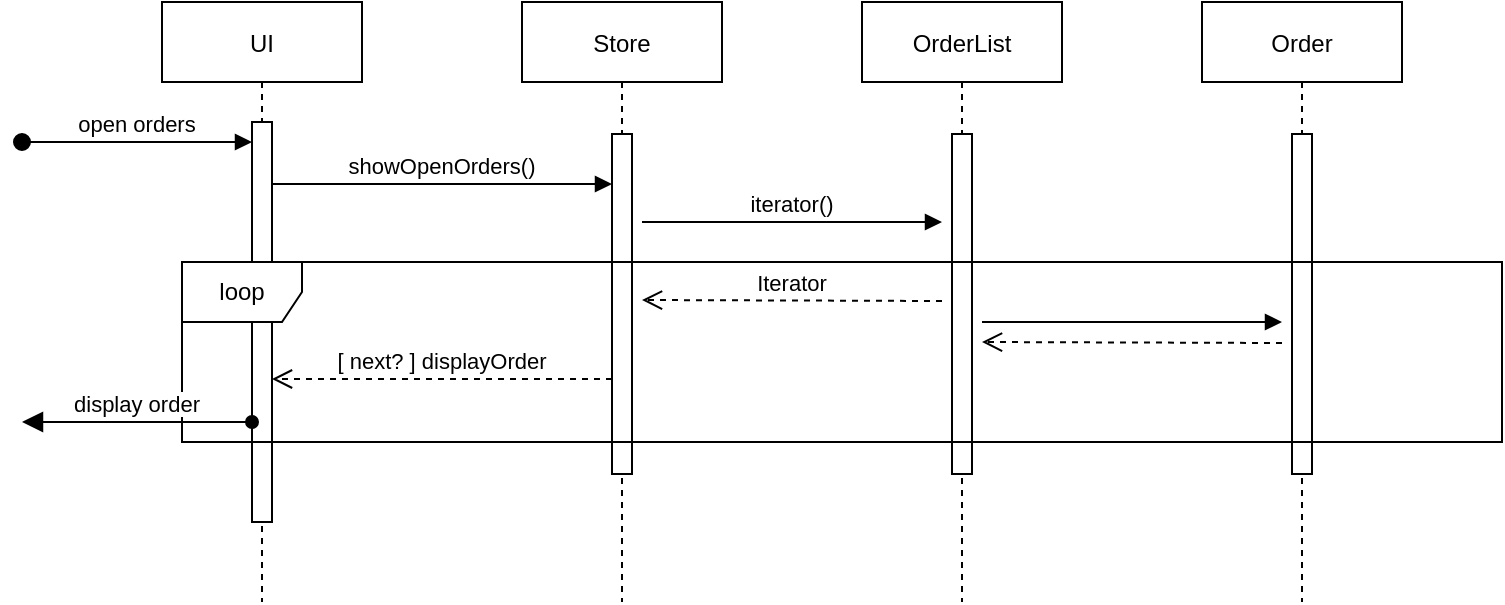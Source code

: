 <mxfile version="14.4.3" type="device"><diagram id="kgpKYQtTHZ0yAKxKKP6v" name="Page-1"><mxGraphModel dx="1247" dy="851" grid="1" gridSize="10" guides="1" tooltips="1" connect="1" arrows="1" fold="1" page="1" pageScale="1" pageWidth="850" pageHeight="1100" math="0" shadow="0"><root><mxCell id="0"/><mxCell id="1" parent="0"/><mxCell id="3nuBFxr9cyL0pnOWT2aG-1" value="UI" style="shape=umlLifeline;perimeter=lifelinePerimeter;container=1;collapsible=0;recursiveResize=0;rounded=0;shadow=0;strokeWidth=1;" parent="1" vertex="1"><mxGeometry x="120" y="80" width="100" height="300" as="geometry"/></mxCell><mxCell id="3nuBFxr9cyL0pnOWT2aG-2" value="" style="points=[];perimeter=orthogonalPerimeter;rounded=0;shadow=0;strokeWidth=1;" parent="3nuBFxr9cyL0pnOWT2aG-1" vertex="1"><mxGeometry x="45" y="60" width="10" height="200" as="geometry"/></mxCell><mxCell id="3nuBFxr9cyL0pnOWT2aG-3" value="open orders" style="verticalAlign=bottom;startArrow=oval;endArrow=block;startSize=8;shadow=0;strokeWidth=1;" parent="3nuBFxr9cyL0pnOWT2aG-1" target="3nuBFxr9cyL0pnOWT2aG-2" edge="1"><mxGeometry relative="1" as="geometry"><mxPoint x="-70" y="70" as="sourcePoint"/></mxGeometry></mxCell><mxCell id="3nuBFxr9cyL0pnOWT2aG-5" value="Store" style="shape=umlLifeline;perimeter=lifelinePerimeter;container=1;collapsible=0;recursiveResize=0;rounded=0;shadow=0;strokeWidth=1;" parent="1" vertex="1"><mxGeometry x="300" y="80" width="100" height="300" as="geometry"/></mxCell><mxCell id="3nuBFxr9cyL0pnOWT2aG-6" value="" style="points=[];perimeter=orthogonalPerimeter;rounded=0;shadow=0;strokeWidth=1;" parent="3nuBFxr9cyL0pnOWT2aG-5" vertex="1"><mxGeometry x="45" y="66" width="10" height="170" as="geometry"/></mxCell><mxCell id="3nuBFxr9cyL0pnOWT2aG-7" value="[ next? ] displayOrder" style="verticalAlign=bottom;endArrow=open;dashed=1;endSize=8;exitX=0;exitY=0.95;shadow=0;strokeWidth=1;" parent="1" edge="1"><mxGeometry relative="1" as="geometry"><mxPoint x="175" y="268.5" as="targetPoint"/><mxPoint x="345" y="268.5" as="sourcePoint"/></mxGeometry></mxCell><mxCell id="3nuBFxr9cyL0pnOWT2aG-8" value="showOpenOrders()" style="verticalAlign=bottom;endArrow=block;entryX=0;entryY=0;shadow=0;strokeWidth=1;" parent="1" edge="1"><mxGeometry relative="1" as="geometry"><mxPoint x="175" y="171.0" as="sourcePoint"/><mxPoint x="345" y="171.0" as="targetPoint"/></mxGeometry></mxCell><mxCell id="VSQMOAH160RTANQit0pT-1" value="OrderList" style="shape=umlLifeline;perimeter=lifelinePerimeter;container=1;collapsible=0;recursiveResize=0;rounded=0;shadow=0;strokeWidth=1;" parent="1" vertex="1"><mxGeometry x="470" y="80" width="100" height="300" as="geometry"/></mxCell><mxCell id="VSQMOAH160RTANQit0pT-2" value="" style="points=[];perimeter=orthogonalPerimeter;rounded=0;shadow=0;strokeWidth=1;" parent="VSQMOAH160RTANQit0pT-1" vertex="1"><mxGeometry x="45" y="66" width="10" height="170" as="geometry"/></mxCell><mxCell id="VSQMOAH160RTANQit0pT-3" value="Order" style="shape=umlLifeline;perimeter=lifelinePerimeter;container=1;collapsible=0;recursiveResize=0;rounded=0;shadow=0;strokeWidth=1;" parent="1" vertex="1"><mxGeometry x="640" y="80" width="100" height="300" as="geometry"/></mxCell><mxCell id="VSQMOAH160RTANQit0pT-4" value="" style="points=[];perimeter=orthogonalPerimeter;rounded=0;shadow=0;strokeWidth=1;" parent="VSQMOAH160RTANQit0pT-3" vertex="1"><mxGeometry x="45" y="66" width="10" height="170" as="geometry"/></mxCell><mxCell id="VSQMOAH160RTANQit0pT-5" value="iterator()" style="verticalAlign=bottom;endArrow=block;shadow=0;strokeWidth=1;" parent="1" edge="1"><mxGeometry relative="1" as="geometry"><mxPoint x="360" y="190.0" as="sourcePoint"/><mxPoint x="510" y="190" as="targetPoint"/></mxGeometry></mxCell><mxCell id="VSQMOAH160RTANQit0pT-6" value="Iterator" style="verticalAlign=bottom;endArrow=open;dashed=1;endSize=8;exitX=0;exitY=0.95;shadow=0;strokeWidth=1;" parent="1" edge="1"><mxGeometry relative="1" as="geometry"><mxPoint x="360" y="229" as="targetPoint"/><mxPoint x="510" y="229.5" as="sourcePoint"/></mxGeometry></mxCell><mxCell id="VSQMOAH160RTANQit0pT-7" value="" style="verticalAlign=bottom;endArrow=block;shadow=0;strokeWidth=1;" parent="1" edge="1"><mxGeometry relative="1" as="geometry"><mxPoint x="530" y="240" as="sourcePoint"/><mxPoint x="680" y="240" as="targetPoint"/></mxGeometry></mxCell><mxCell id="VSQMOAH160RTANQit0pT-8" value="" style="verticalAlign=bottom;endArrow=open;dashed=1;endSize=8;exitX=0;exitY=0.95;shadow=0;strokeWidth=1;" parent="1" edge="1"><mxGeometry relative="1" as="geometry"><mxPoint x="530" y="250" as="targetPoint"/><mxPoint x="680" y="250.5" as="sourcePoint"/></mxGeometry></mxCell><mxCell id="VSQMOAH160RTANQit0pT-10" value="loop" style="shape=umlFrame;whiteSpace=wrap;html=1;" parent="1" vertex="1"><mxGeometry x="130" y="210" width="660" height="90" as="geometry"/></mxCell><mxCell id="pvLcrMzFbyJIxyUsNCB--1" value="display order" style="verticalAlign=bottom;startArrow=block;endArrow=oval;startSize=8;shadow=0;strokeWidth=1;endFill=1;startFill=1;" edge="1" parent="1"><mxGeometry relative="1" as="geometry"><mxPoint x="50" y="290" as="sourcePoint"/><mxPoint x="165" y="290" as="targetPoint"/></mxGeometry></mxCell></root></mxGraphModel></diagram></mxfile>